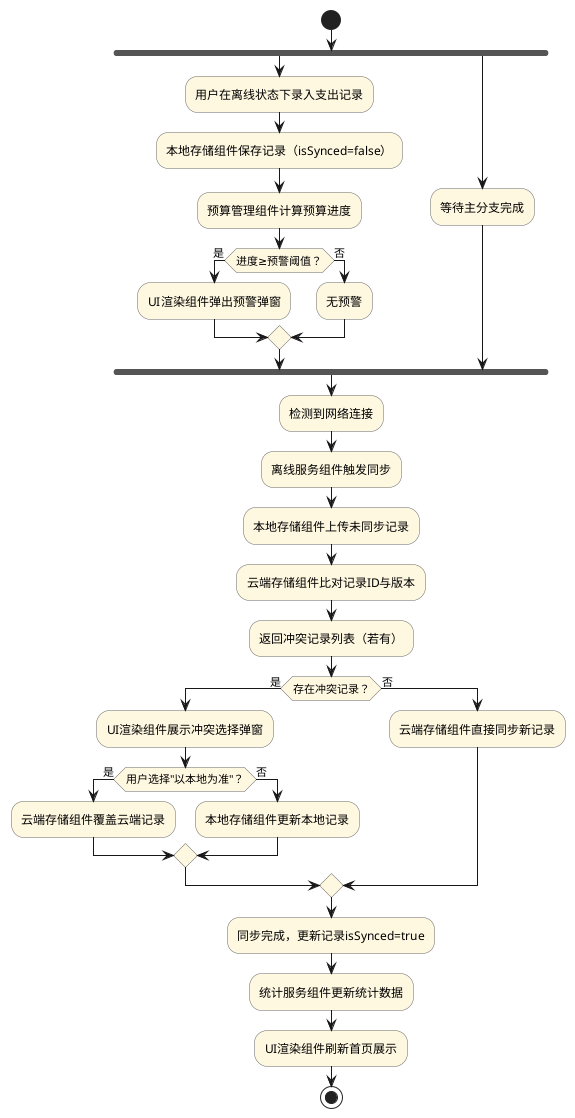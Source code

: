 @startuml 交互概览图
' 交互概览图配置
skinparam activity {
  BackgroundColor #FFF8E1
  BorderColor #666666
  FontName 微软雅黑
}

start
' fork开启并行分支（明确两个分支，即使第二个分支为空，确保结构完整）
fork
  ' 主分支：录入记录+预算计算
  :用户在离线状态下录入支出记录;
  :本地存储组件保存记录（isSynced=false）;
  :预算管理组件计算预算进度;
  if (进度≥预警阈值？) then (是)
    :UI渲染组件弹出预警弹窗;
  else (否)
    :无预警;
  endif
fork again
  ' 空分支：满足PlantUML对fork结构的要求（至少两个分支）
  :等待主分支完成;
end fork
' join合并分支后连接下一步
:检测到网络连接;
:离线服务组件触发同步;
:本地存储组件上传未同步记录;
:云端存储组件比对记录ID与版本;
:返回冲突记录列表（若有）;

if (存在冲突记录？) then (是)
  :UI渲染组件展示冲突选择弹窗;
  if (用户选择"以本地为准"？) then (是)
    :云端存储组件覆盖云端记录;
  else (否)
    :本地存储组件更新本地记录;
  endif
else (否)
  :云端存储组件直接同步新记录;
endif

:同步完成，更新记录isSynced=true;
:统计服务组件更新统计数据;
:UI渲染组件刷新首页展示;
stop
@enduml
